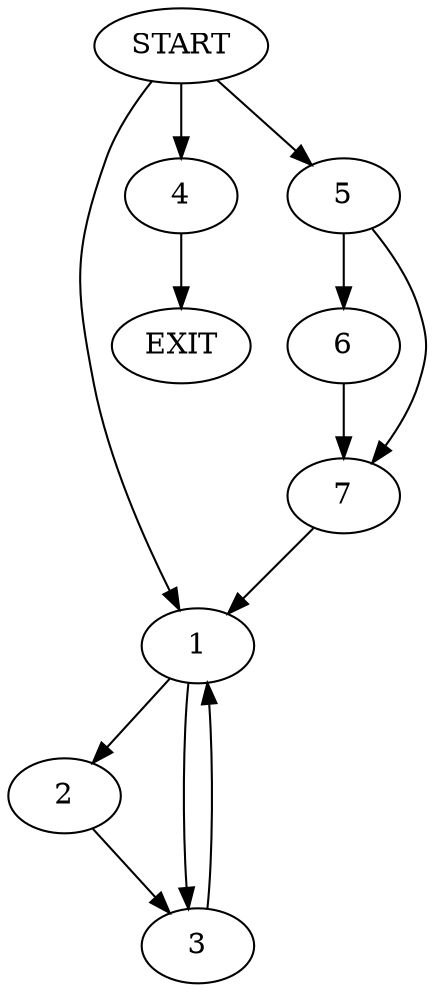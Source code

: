 digraph {
0 [label="START"]
8 [label="EXIT"]
0 -> 1
1 -> 2
1 -> 3
3 -> 1
2 -> 3
0 -> 4
4 -> 8
0 -> 5
5 -> 6
5 -> 7
6 -> 7
7 -> 1
}

